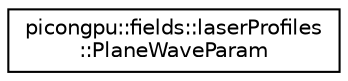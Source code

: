 digraph "Graphical Class Hierarchy"
{
 // LATEX_PDF_SIZE
  edge [fontname="Helvetica",fontsize="10",labelfontname="Helvetica",labelfontsize="10"];
  node [fontname="Helvetica",fontsize="10",shape=record];
  rankdir="LR";
  Node0 [label="picongpu::fields::laserProfiles\l::PlaneWaveParam",height=0.2,width=0.4,color="black", fillcolor="white", style="filled",URL="$structpicongpu_1_1fields_1_1laser_profiles_1_1_plane_wave_param.html",tooltip=" "];
}
